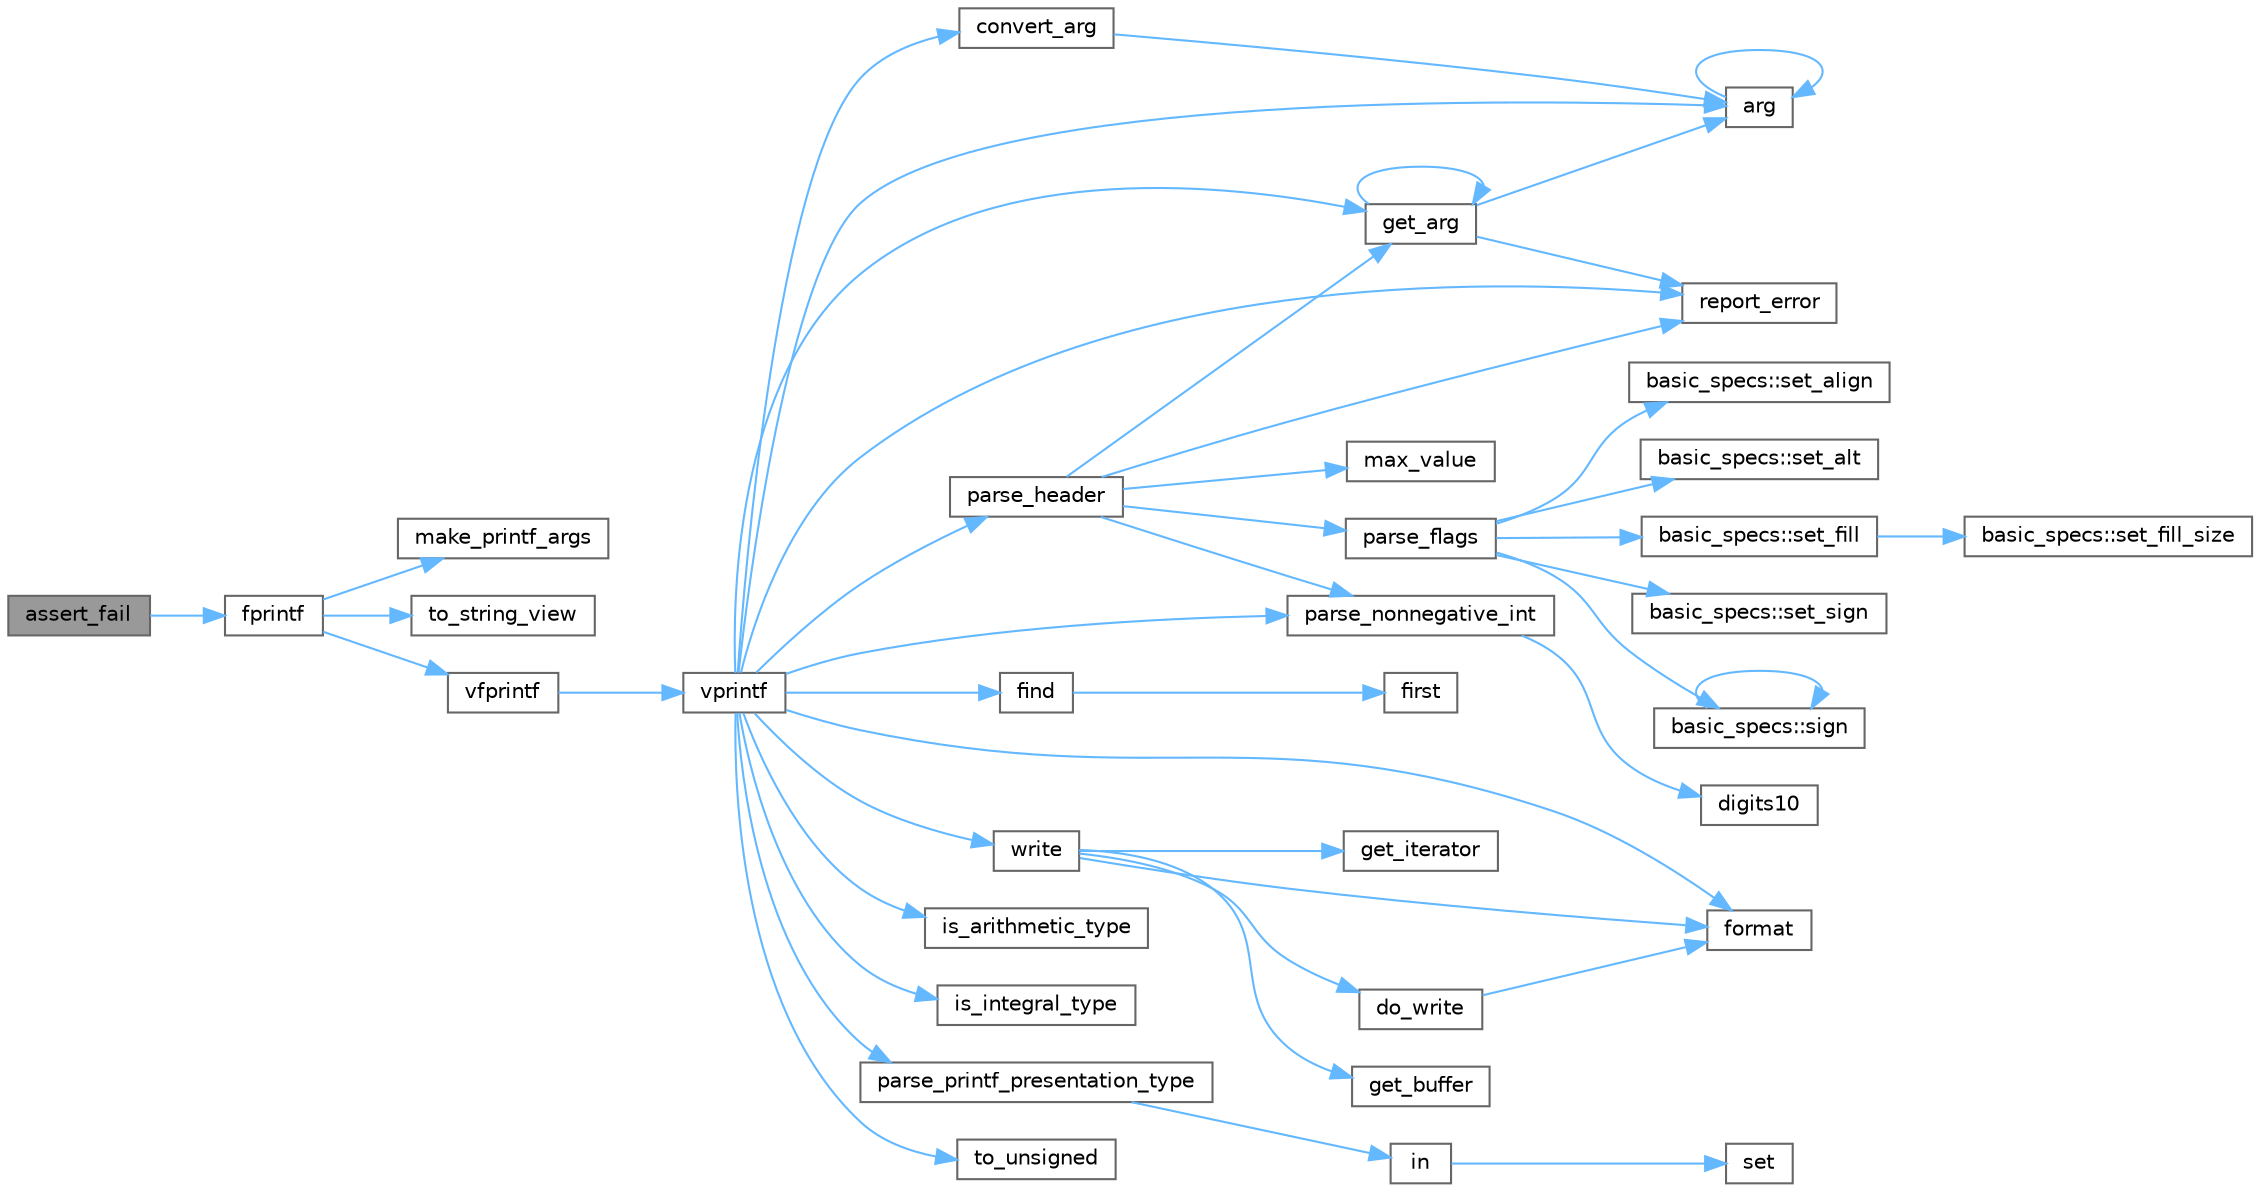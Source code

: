 digraph "assert_fail"
{
 // LATEX_PDF_SIZE
  bgcolor="transparent";
  edge [fontname=Helvetica,fontsize=10,labelfontname=Helvetica,labelfontsize=10];
  node [fontname=Helvetica,fontsize=10,shape=box,height=0.2,width=0.4];
  rankdir="LR";
  Node1 [id="Node000001",label="assert_fail",height=0.2,width=0.4,color="gray40", fillcolor="grey60", style="filled", fontcolor="black",tooltip=" "];
  Node1 -> Node2 [id="edge1_Node000001_Node000002",color="steelblue1",style="solid",tooltip=" "];
  Node2 [id="Node000002",label="fprintf",height=0.2,width=0.4,color="grey40", fillcolor="white", style="filled",URL="$printf_8h.html#a9f315126362cae9675de1642105e631e",tooltip="Formats args according to specifications in fmt and writes the output to f."];
  Node2 -> Node3 [id="edge2_Node000002_Node000003",color="steelblue1",style="solid",tooltip=" "];
  Node3 [id="Node000003",label="make_printf_args",height=0.2,width=0.4,color="grey40", fillcolor="white", style="filled",URL="$printf_8h.html#a27dcc0efcda04388971dbea3c875f122",tooltip="Constructs an format_arg_store object that contains references to arguments and can be implicitly con..."];
  Node2 -> Node4 [id="edge3_Node000002_Node000004",color="steelblue1",style="solid",tooltip=" "];
  Node4 [id="Node000004",label="to_string_view",height=0.2,width=0.4,color="grey40", fillcolor="white", style="filled",URL="$namespacedetail.html#af3fca38e6688d36bd47d0c690b16e49a",tooltip=" "];
  Node2 -> Node5 [id="edge4_Node000002_Node000005",color="steelblue1",style="solid",tooltip=" "];
  Node5 [id="Node000005",label="vfprintf",height=0.2,width=0.4,color="grey40", fillcolor="white", style="filled",URL="$printf_8h.html#abb30aad964fc771fb52cf3ad88649df2",tooltip=" "];
  Node5 -> Node6 [id="edge5_Node000005_Node000006",color="steelblue1",style="solid",tooltip=" "];
  Node6 [id="Node000006",label="vprintf",height=0.2,width=0.4,color="grey40", fillcolor="white", style="filled",URL="$namespacedetail.html#a755ec613824f57d29068751f166ad91b",tooltip=" "];
  Node6 -> Node7 [id="edge6_Node000006_Node000007",color="steelblue1",style="solid",tooltip=" "];
  Node7 [id="Node000007",label="arg",height=0.2,width=0.4,color="grey40", fillcolor="white", style="filled",URL="$base_8h.html#a2c8e80c1b1c8b7747e99b8e9a24a0429",tooltip="Returns a named argument to be used in a formatting function."];
  Node7 -> Node7 [id="edge7_Node000007_Node000007",color="steelblue1",style="solid",tooltip=" "];
  Node6 -> Node8 [id="edge8_Node000006_Node000008",color="steelblue1",style="solid",tooltip=" "];
  Node8 [id="Node000008",label="convert_arg",height=0.2,width=0.4,color="grey40", fillcolor="white", style="filled",URL="$namespacedetail.html#a1092422aa9ff50b4eaa2068e31ccff0f",tooltip=" "];
  Node8 -> Node7 [id="edge9_Node000008_Node000007",color="steelblue1",style="solid",tooltip=" "];
  Node6 -> Node9 [id="edge10_Node000006_Node000009",color="steelblue1",style="solid",tooltip=" "];
  Node9 [id="Node000009",label="find",height=0.2,width=0.4,color="grey40", fillcolor="white", style="filled",URL="$namespacedetail.html#a02307ec0131a3aa9df2db7c2f10b69f2",tooltip=" "];
  Node9 -> Node10 [id="edge11_Node000009_Node000010",color="steelblue1",style="solid",tooltip=" "];
  Node10 [id="Node000010",label="first",height=0.2,width=0.4,color="grey40", fillcolor="white", style="filled",URL="$namespacedetail.html#a1fad02034db0164c9a959f0ffe148dbc",tooltip=" "];
  Node6 -> Node11 [id="edge12_Node000006_Node000011",color="steelblue1",style="solid",tooltip=" "];
  Node11 [id="Node000011",label="format",height=0.2,width=0.4,color="grey40", fillcolor="white", style="filled",URL="$color_8h.html#a12b134d4f21276bc7e0473bd2cdb1c9c",tooltip="Formats arguments and returns the result as a string using ANSI escape sequences to specify text form..."];
  Node6 -> Node12 [id="edge13_Node000006_Node000012",color="steelblue1",style="solid",tooltip=" "];
  Node12 [id="Node000012",label="get_arg",height=0.2,width=0.4,color="grey40", fillcolor="white", style="filled",URL="$namespacedetail.html#a727b5e700f6f0e3aca7e0181e45240f3",tooltip=" "];
  Node12 -> Node7 [id="edge14_Node000012_Node000007",color="steelblue1",style="solid",tooltip=" "];
  Node12 -> Node12 [id="edge15_Node000012_Node000012",color="steelblue1",style="solid",tooltip=" "];
  Node12 -> Node13 [id="edge16_Node000012_Node000013",color="steelblue1",style="solid",tooltip=" "];
  Node13 [id="Node000013",label="report_error",height=0.2,width=0.4,color="grey40", fillcolor="white", style="filled",URL="$format-inl_8h.html#a5555893692b00b61b3886349332fd01f",tooltip="Reports a format error at compile time or, via a format_error exception, at runtime."];
  Node6 -> Node14 [id="edge17_Node000006_Node000014",color="steelblue1",style="solid",tooltip=" "];
  Node14 [id="Node000014",label="is_arithmetic_type",height=0.2,width=0.4,color="grey40", fillcolor="white", style="filled",URL="$namespacedetail.html#a21ef35f3306ada700061355953e35f4d",tooltip=" "];
  Node6 -> Node15 [id="edge18_Node000006_Node000015",color="steelblue1",style="solid",tooltip=" "];
  Node15 [id="Node000015",label="is_integral_type",height=0.2,width=0.4,color="grey40", fillcolor="white", style="filled",URL="$namespacedetail.html#a4bed1b172ef600201e6d59ec7f532d0f",tooltip=" "];
  Node6 -> Node16 [id="edge19_Node000006_Node000016",color="steelblue1",style="solid",tooltip=" "];
  Node16 [id="Node000016",label="parse_header",height=0.2,width=0.4,color="grey40", fillcolor="white", style="filled",URL="$namespacedetail.html#af191853bad5ee9cfad04aad57ce3f761",tooltip=" "];
  Node16 -> Node12 [id="edge20_Node000016_Node000012",color="steelblue1",style="solid",tooltip=" "];
  Node16 -> Node17 [id="edge21_Node000016_Node000017",color="steelblue1",style="solid",tooltip=" "];
  Node17 [id="Node000017",label="max_value",height=0.2,width=0.4,color="grey40", fillcolor="white", style="filled",URL="$namespacedetail.html#af945a554ca47dfab2f9ff9f2121ad18f",tooltip=" "];
  Node16 -> Node18 [id="edge22_Node000016_Node000018",color="steelblue1",style="solid",tooltip=" "];
  Node18 [id="Node000018",label="parse_flags",height=0.2,width=0.4,color="grey40", fillcolor="white", style="filled",URL="$namespacedetail.html#a90149e7cc7db72a2c4b8186f52e77d6c",tooltip=" "];
  Node18 -> Node19 [id="edge23_Node000018_Node000019",color="steelblue1",style="solid",tooltip=" "];
  Node19 [id="Node000019",label="basic_specs::set_align",height=0.2,width=0.4,color="grey40", fillcolor="white", style="filled",URL="$classbasic__specs.html#af764698dbe47aaeef3cb198972593f78",tooltip=" "];
  Node18 -> Node20 [id="edge24_Node000018_Node000020",color="steelblue1",style="solid",tooltip=" "];
  Node20 [id="Node000020",label="basic_specs::set_alt",height=0.2,width=0.4,color="grey40", fillcolor="white", style="filled",URL="$classbasic__specs.html#a192d822d1b986f70a10bfd2c438abce1",tooltip=" "];
  Node18 -> Node21 [id="edge25_Node000018_Node000021",color="steelblue1",style="solid",tooltip=" "];
  Node21 [id="Node000021",label="basic_specs::set_fill",height=0.2,width=0.4,color="grey40", fillcolor="white", style="filled",URL="$classbasic__specs.html#a3c56b1a9d662b03cd2b4b1b774781462",tooltip=" "];
  Node21 -> Node22 [id="edge26_Node000021_Node000022",color="steelblue1",style="solid",tooltip=" "];
  Node22 [id="Node000022",label="basic_specs::set_fill_size",height=0.2,width=0.4,color="grey40", fillcolor="white", style="filled",URL="$classbasic__specs.html#a625b0fd2cf9eda4a3e3e94af7f49ef6a",tooltip=" "];
  Node18 -> Node23 [id="edge27_Node000018_Node000023",color="steelblue1",style="solid",tooltip=" "];
  Node23 [id="Node000023",label="basic_specs::set_sign",height=0.2,width=0.4,color="grey40", fillcolor="white", style="filled",URL="$classbasic__specs.html#ad7b2fcf7e62cb3cc6b9d8ec72484338d",tooltip=" "];
  Node18 -> Node24 [id="edge28_Node000018_Node000024",color="steelblue1",style="solid",tooltip=" "];
  Node24 [id="Node000024",label="basic_specs::sign",height=0.2,width=0.4,color="grey40", fillcolor="white", style="filled",URL="$classbasic__specs.html#a1147588dbb7187d9e8d5022e6da843af",tooltip=" "];
  Node24 -> Node24 [id="edge29_Node000024_Node000024",color="steelblue1",style="solid",tooltip=" "];
  Node16 -> Node25 [id="edge30_Node000016_Node000025",color="steelblue1",style="solid",tooltip=" "];
  Node25 [id="Node000025",label="parse_nonnegative_int",height=0.2,width=0.4,color="grey40", fillcolor="white", style="filled",URL="$namespacedetail.html#ac51bc4cc7c73f12b3605eee5c2d29700",tooltip=" "];
  Node25 -> Node26 [id="edge31_Node000025_Node000026",color="steelblue1",style="solid",tooltip=" "];
  Node26 [id="Node000026",label="digits10",height=0.2,width=0.4,color="grey40", fillcolor="white", style="filled",URL="$namespacedetail.html#a0ff2a6d81d2949ea20ee638c8e2790ca",tooltip=" "];
  Node16 -> Node13 [id="edge32_Node000016_Node000013",color="steelblue1",style="solid",tooltip=" "];
  Node6 -> Node25 [id="edge33_Node000006_Node000025",color="steelblue1",style="solid",tooltip=" "];
  Node6 -> Node27 [id="edge34_Node000006_Node000027",color="steelblue1",style="solid",tooltip=" "];
  Node27 [id="Node000027",label="parse_printf_presentation_type",height=0.2,width=0.4,color="grey40", fillcolor="white", style="filled",URL="$namespacedetail.html#ab32eb7489f534b4b7afa8efd2f3c770e",tooltip=" "];
  Node27 -> Node28 [id="edge35_Node000027_Node000028",color="steelblue1",style="solid",tooltip=" "];
  Node28 [id="Node000028",label="in",height=0.2,width=0.4,color="grey40", fillcolor="white", style="filled",URL="$namespacedetail.html#a093c072169fc67025b7709efbfe48171",tooltip=" "];
  Node28 -> Node29 [id="edge36_Node000028_Node000029",color="steelblue1",style="solid",tooltip=" "];
  Node29 [id="Node000029",label="set",height=0.2,width=0.4,color="grey40", fillcolor="white", style="filled",URL="$namespacedetail.html#a94fd8fb87672f6ca33ea17019096e098",tooltip=" "];
  Node6 -> Node13 [id="edge37_Node000006_Node000013",color="steelblue1",style="solid",tooltip=" "];
  Node6 -> Node30 [id="edge38_Node000006_Node000030",color="steelblue1",style="solid",tooltip=" "];
  Node30 [id="Node000030",label="to_unsigned",height=0.2,width=0.4,color="grey40", fillcolor="white", style="filled",URL="$namespacedetail.html#a99ea2582e6e3388c7c7b0d58027cbe0b",tooltip=" "];
  Node6 -> Node31 [id="edge39_Node000006_Node000031",color="steelblue1",style="solid",tooltip=" "];
  Node31 [id="Node000031",label="write",height=0.2,width=0.4,color="grey40", fillcolor="white", style="filled",URL="$namespacedetail.html#abb5bb7d57c9cc36020fa5c0bc10fa57a",tooltip=" "];
  Node31 -> Node32 [id="edge40_Node000031_Node000032",color="steelblue1",style="solid",tooltip=" "];
  Node32 [id="Node000032",label="do_write",height=0.2,width=0.4,color="grey40", fillcolor="white", style="filled",URL="$namespacedetail.html#aa599006d5579cc1efe74d57fc8f13486",tooltip=" "];
  Node32 -> Node11 [id="edge41_Node000032_Node000011",color="steelblue1",style="solid",tooltip=" "];
  Node31 -> Node11 [id="edge42_Node000031_Node000011",color="steelblue1",style="solid",tooltip=" "];
  Node31 -> Node33 [id="edge43_Node000031_Node000033",color="steelblue1",style="solid",tooltip=" "];
  Node33 [id="Node000033",label="get_buffer",height=0.2,width=0.4,color="grey40", fillcolor="white", style="filled",URL="$namespacedetail.html#a24cf13eee2e2f21b4ace6908bb675f83",tooltip=" "];
  Node31 -> Node34 [id="edge44_Node000031_Node000034",color="steelblue1",style="solid",tooltip=" "];
  Node34 [id="Node000034",label="get_iterator",height=0.2,width=0.4,color="grey40", fillcolor="white", style="filled",URL="$namespacedetail.html#a768fb651f0fd1f8bf43076caaea18ad2",tooltip=" "];
}
